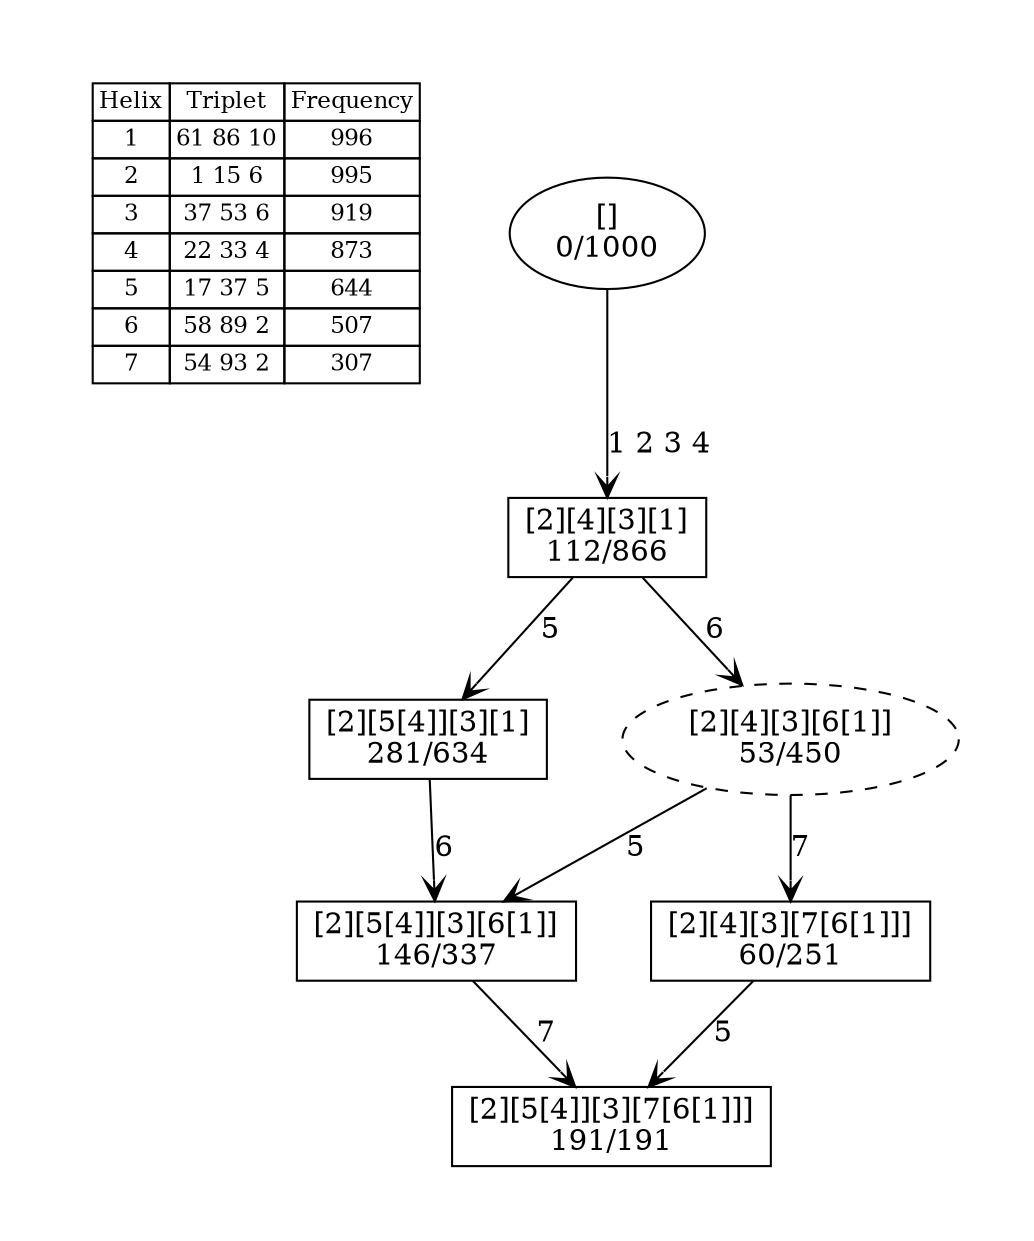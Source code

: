 digraph G {
	pad = 0.5;
	nodesep = 0.5;
"legend" [label = < <table border="0" cellborder="1" cellspacing="0"><tr><td>Helix</td><td>Triplet</td><td>Frequency</td></tr>
<tr><td>1</td><td>61 86 10</td><td>996</td></tr>
<tr><td>2</td><td>1 15 6</td><td>995</td></tr>
<tr><td>3</td><td>37 53 6</td><td>919</td></tr>
<tr><td>4</td><td>22 33 4</td><td>873</td></tr>
<tr><td>5</td><td>17 37 5</td><td>644</td></tr>
<tr><td>6</td><td>58 89 2</td><td>507</td></tr>
<tr><td>7</td><td>54 93 2</td><td>307</td></tr>
</table>>, shape = plaintext, fontsize=11];
"1 2 3 4 5 " [shape = box];
"1 2 3 4 5 6 7 " [shape = box];
"1 2 3 4 5 6 " [shape = box];
"1 2 3 4 " [shape = box];
"1 2 3 4 6 7 " [shape = box];
"1 2 3 4 6 " [style = dashed];
"1 2 3 4 5 " [label = "[2][5[4]][3][1]\n281/634"];
"1 2 3 4 5 6 7 " [label = "[2][5[4]][3][7[6[1]]]\n191/191"];
"1 2 3 4 5 6 " [label = "[2][5[4]][3][6[1]]\n146/337"];
"1 2 3 4 " [label = "[2][4][3][1]\n112/866"];
"1 2 3 4 6 7 " [label = "[2][4][3][7[6[1]]]\n60/251"];
"1 2 3 4 6 " [label = "[2][4][3][6[1]]\n53/450"];
"" [label = "[]\n0/1000"];
"1 2 3 4 5 " -> "1 2 3 4 5 6 " [label = "6 ", arrowhead = vee];
"1 2 3 4 5 6 " -> "1 2 3 4 5 6 7 " [label = "7 ", arrowhead = vee];
"1 2 3 4 " -> "1 2 3 4 5 " [label = "5 ", arrowhead = vee];
"1 2 3 4 " -> "1 2 3 4 6 " [label = "6 ", arrowhead = vee];
"1 2 3 4 6 7 " -> "1 2 3 4 5 6 7 " [label = "5 ", arrowhead = vee];
"1 2 3 4 6 " -> "1 2 3 4 5 6 " [label = "5 ", arrowhead = vee];
"1 2 3 4 6 " -> "1 2 3 4 6 7 " [label = "7 ", arrowhead = vee];
"" -> "1 2 3 4 " [label = "1 2 3 4 ", arrowhead = vee];
}
